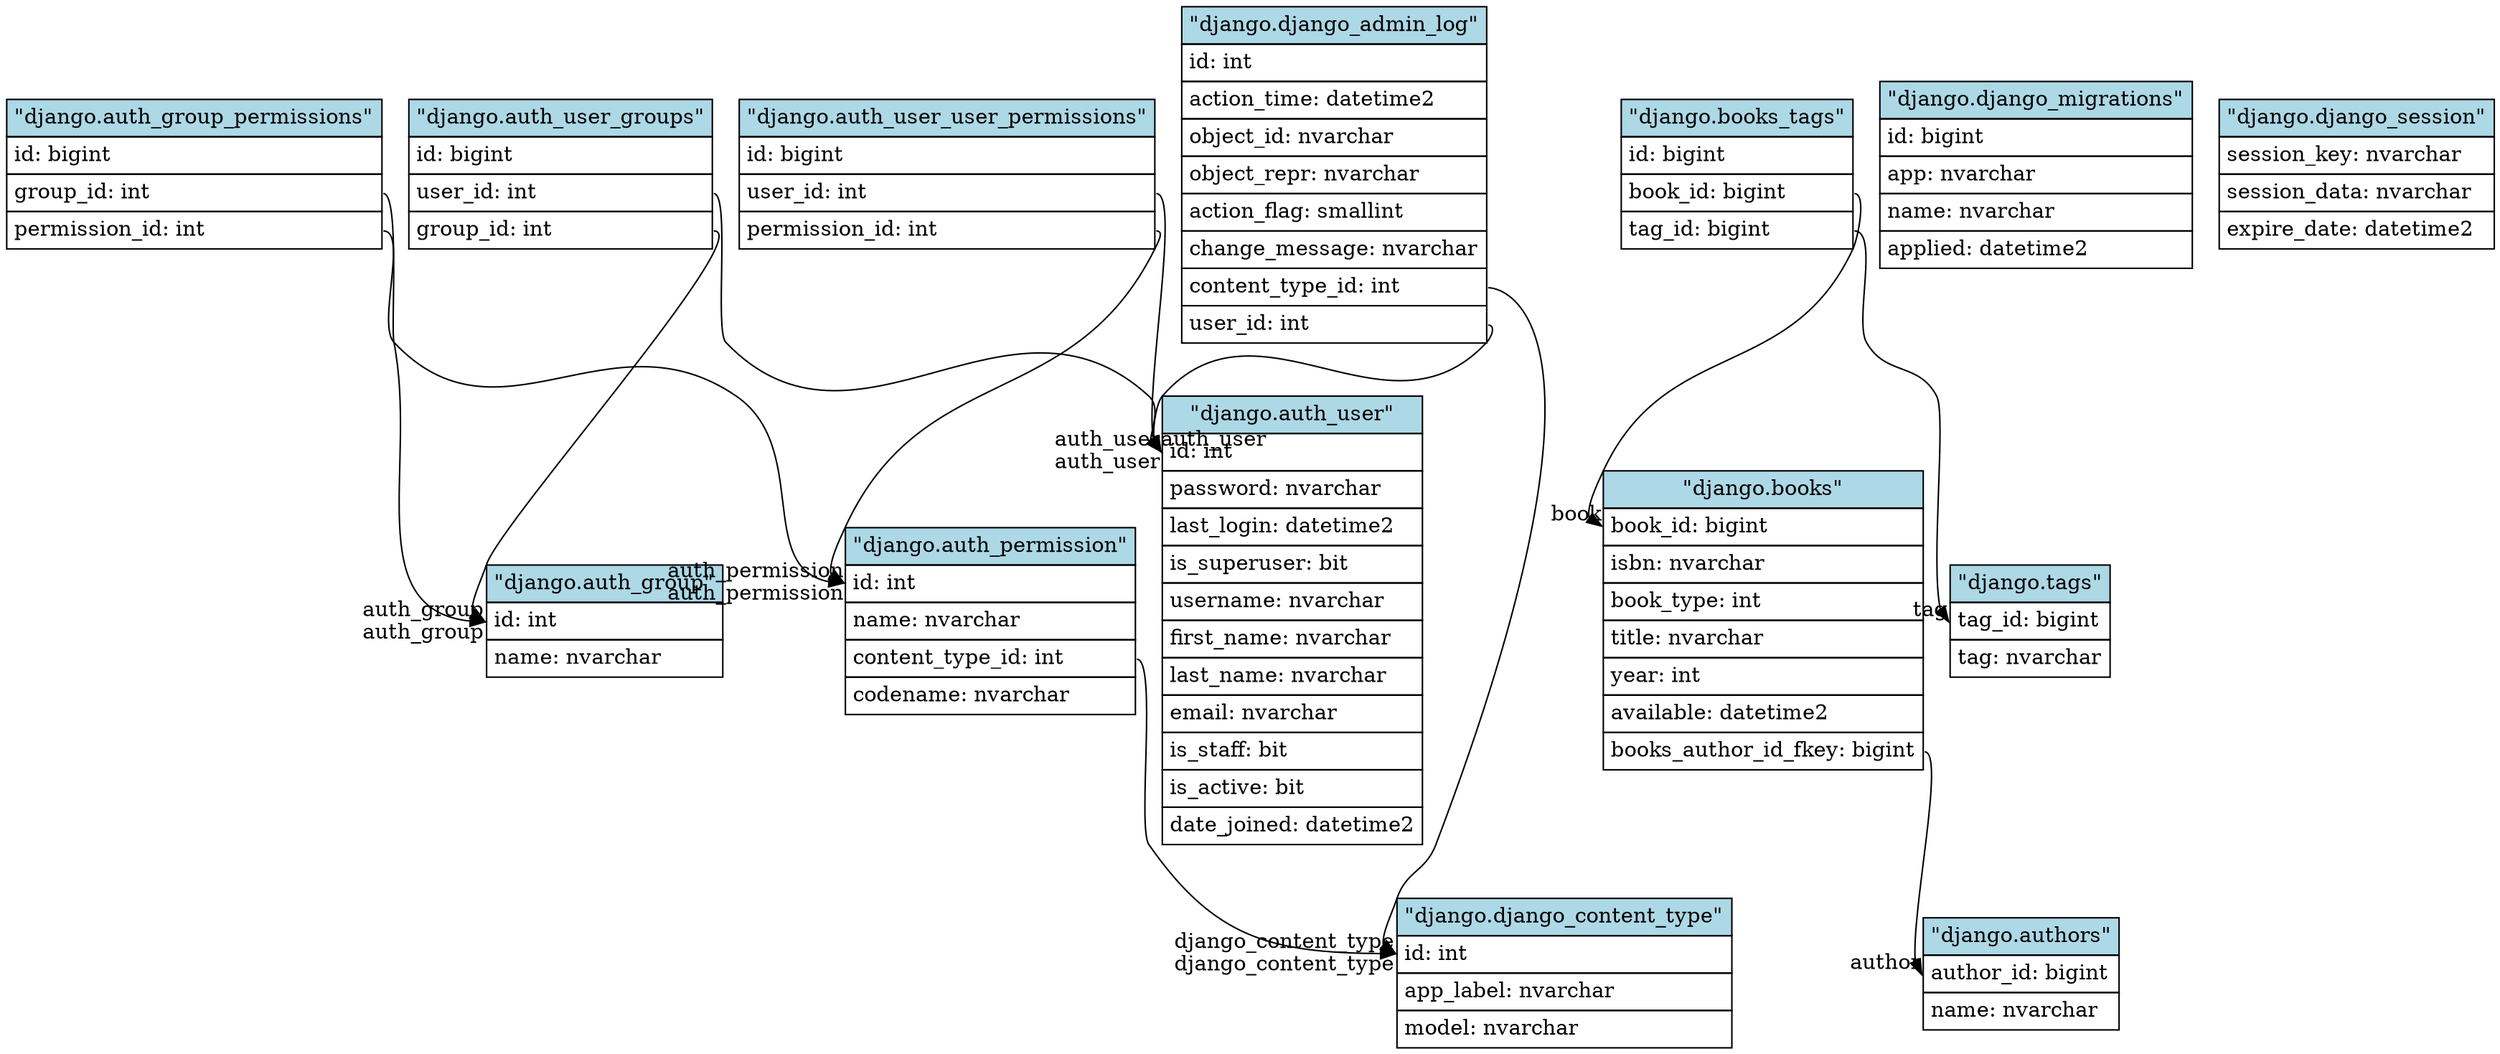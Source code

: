 // Generated by xo for the django schema.
digraph django {
	// Defaults
	node [shape=none
	 margin=0]
	
	// Nodes (tables)
	"django.auth_group" [ label=<
		<table border="0" cellborder="1" cellspacing="0" cellpadding="4">
		<tr><td bgcolor="lightblue">"django.auth_group"</td></tr>
		<tr><td align="left" PORT="id">id: int</td></tr>
		<tr><td align="left" PORT="name">name: nvarchar</td></tr>
		</table>> ]
	
	"django.auth_group_permissions" [ label=<
		<table border="0" cellborder="1" cellspacing="0" cellpadding="4">
		<tr><td bgcolor="lightblue">"django.auth_group_permissions"</td></tr>
		<tr><td align="left" PORT="id">id: bigint</td></tr>
		<tr><td align="left" PORT="group_id">group_id: int</td></tr>
		<tr><td align="left" PORT="permission_id">permission_id: int</td></tr>
		</table>> ]
	
	"django.auth_permission" [ label=<
		<table border="0" cellborder="1" cellspacing="0" cellpadding="4">
		<tr><td bgcolor="lightblue">"django.auth_permission"</td></tr>
		<tr><td align="left" PORT="id">id: int</td></tr>
		<tr><td align="left" PORT="name">name: nvarchar</td></tr>
		<tr><td align="left" PORT="content_type_id">content_type_id: int</td></tr>
		<tr><td align="left" PORT="codename">codename: nvarchar</td></tr>
		</table>> ]
	
	"django.auth_user" [ label=<
		<table border="0" cellborder="1" cellspacing="0" cellpadding="4">
		<tr><td bgcolor="lightblue">"django.auth_user"</td></tr>
		<tr><td align="left" PORT="id">id: int</td></tr>
		<tr><td align="left" PORT="password">password: nvarchar</td></tr>
		<tr><td align="left" PORT="last_login">last_login: datetime2</td></tr>
		<tr><td align="left" PORT="is_superuser">is_superuser: bit</td></tr>
		<tr><td align="left" PORT="username">username: nvarchar</td></tr>
		<tr><td align="left" PORT="first_name">first_name: nvarchar</td></tr>
		<tr><td align="left" PORT="last_name">last_name: nvarchar</td></tr>
		<tr><td align="left" PORT="email">email: nvarchar</td></tr>
		<tr><td align="left" PORT="is_staff">is_staff: bit</td></tr>
		<tr><td align="left" PORT="is_active">is_active: bit</td></tr>
		<tr><td align="left" PORT="date_joined">date_joined: datetime2</td></tr>
		</table>> ]
	
	"django.auth_user_groups" [ label=<
		<table border="0" cellborder="1" cellspacing="0" cellpadding="4">
		<tr><td bgcolor="lightblue">"django.auth_user_groups"</td></tr>
		<tr><td align="left" PORT="id">id: bigint</td></tr>
		<tr><td align="left" PORT="user_id">user_id: int</td></tr>
		<tr><td align="left" PORT="group_id">group_id: int</td></tr>
		</table>> ]
	
	"django.auth_user_user_permissions" [ label=<
		<table border="0" cellborder="1" cellspacing="0" cellpadding="4">
		<tr><td bgcolor="lightblue">"django.auth_user_user_permissions"</td></tr>
		<tr><td align="left" PORT="id">id: bigint</td></tr>
		<tr><td align="left" PORT="user_id">user_id: int</td></tr>
		<tr><td align="left" PORT="permission_id">permission_id: int</td></tr>
		</table>> ]
	
	"django.authors" [ label=<
		<table border="0" cellborder="1" cellspacing="0" cellpadding="4">
		<tr><td bgcolor="lightblue">"django.authors"</td></tr>
		<tr><td align="left" PORT="author_id">author_id: bigint</td></tr>
		<tr><td align="left" PORT="name">name: nvarchar</td></tr>
		</table>> ]
	
	"django.books" [ label=<
		<table border="0" cellborder="1" cellspacing="0" cellpadding="4">
		<tr><td bgcolor="lightblue">"django.books"</td></tr>
		<tr><td align="left" PORT="book_id">book_id: bigint</td></tr>
		<tr><td align="left" PORT="isbn">isbn: nvarchar</td></tr>
		<tr><td align="left" PORT="book_type">book_type: int</td></tr>
		<tr><td align="left" PORT="title">title: nvarchar</td></tr>
		<tr><td align="left" PORT="year">year: int</td></tr>
		<tr><td align="left" PORT="available">available: datetime2</td></tr>
		<tr><td align="left" PORT="books_author_id_fkey">books_author_id_fkey: bigint</td></tr>
		</table>> ]
	
	"django.books_tags" [ label=<
		<table border="0" cellborder="1" cellspacing="0" cellpadding="4">
		<tr><td bgcolor="lightblue">"django.books_tags"</td></tr>
		<tr><td align="left" PORT="id">id: bigint</td></tr>
		<tr><td align="left" PORT="book_id">book_id: bigint</td></tr>
		<tr><td align="left" PORT="tag_id">tag_id: bigint</td></tr>
		</table>> ]
	
	"django.django_admin_log" [ label=<
		<table border="0" cellborder="1" cellspacing="0" cellpadding="4">
		<tr><td bgcolor="lightblue">"django.django_admin_log"</td></tr>
		<tr><td align="left" PORT="id">id: int</td></tr>
		<tr><td align="left" PORT="action_time">action_time: datetime2</td></tr>
		<tr><td align="left" PORT="object_id">object_id: nvarchar</td></tr>
		<tr><td align="left" PORT="object_repr">object_repr: nvarchar</td></tr>
		<tr><td align="left" PORT="action_flag">action_flag: smallint</td></tr>
		<tr><td align="left" PORT="change_message">change_message: nvarchar</td></tr>
		<tr><td align="left" PORT="content_type_id">content_type_id: int</td></tr>
		<tr><td align="left" PORT="user_id">user_id: int</td></tr>
		</table>> ]
	
	"django.django_content_type" [ label=<
		<table border="0" cellborder="1" cellspacing="0" cellpadding="4">
		<tr><td bgcolor="lightblue">"django.django_content_type"</td></tr>
		<tr><td align="left" PORT="id">id: int</td></tr>
		<tr><td align="left" PORT="app_label">app_label: nvarchar</td></tr>
		<tr><td align="left" PORT="model">model: nvarchar</td></tr>
		</table>> ]
	
	"django.django_migrations" [ label=<
		<table border="0" cellborder="1" cellspacing="0" cellpadding="4">
		<tr><td bgcolor="lightblue">"django.django_migrations"</td></tr>
		<tr><td align="left" PORT="id">id: bigint</td></tr>
		<tr><td align="left" PORT="app">app: nvarchar</td></tr>
		<tr><td align="left" PORT="name">name: nvarchar</td></tr>
		<tr><td align="left" PORT="applied">applied: datetime2</td></tr>
		</table>> ]
	
	"django.django_session" [ label=<
		<table border="0" cellborder="1" cellspacing="0" cellpadding="4">
		<tr><td bgcolor="lightblue">"django.django_session"</td></tr>
		<tr><td align="left" PORT="session_key">session_key: nvarchar</td></tr>
		<tr><td align="left" PORT="session_data">session_data: nvarchar</td></tr>
		<tr><td align="left" PORT="expire_date">expire_date: datetime2</td></tr>
		</table>> ]
	
	"django.tags" [ label=<
		<table border="0" cellborder="1" cellspacing="0" cellpadding="4">
		<tr><td bgcolor="lightblue">"django.tags"</td></tr>
		<tr><td align="left" PORT="tag_id">tag_id: bigint</td></tr>
		<tr><td align="left" PORT="tag">tag: nvarchar</td></tr>
		</table>> ]
	
	"django.auth_group_permissions":"group_id":e -> "django.auth_group":"id":w [
		headlabel="auth_group"]
	"django.auth_group_permissions":"permission_id":e -> "django.auth_permission":"id":w [
		headlabel="auth_permission"]
	"django.auth_permission":"content_type_id":e -> "django.django_content_type":"id":w [
		headlabel="django_content_type"]
	"django.auth_user_groups":"group_id":e -> "django.auth_group":"id":w [
		headlabel="auth_group"]
	"django.auth_user_groups":"user_id":e -> "django.auth_user":"id":w [
		headlabel="auth_user"]
	"django.auth_user_user_permissions":"permission_id":e -> "django.auth_permission":"id":w [
		headlabel="auth_permission"]
	"django.auth_user_user_permissions":"user_id":e -> "django.auth_user":"id":w [
		headlabel="auth_user"]
	"django.books":"books_author_id_fkey":e -> "django.authors":"author_id":w [
		headlabel="author"]
	"django.books_tags":"book_id":e -> "django.books":"book_id":w [
		headlabel="book"]
	"django.books_tags":"tag_id":e -> "django.tags":"tag_id":w [
		headlabel="tag"]
	"django.django_admin_log":"content_type_id":e -> "django.django_content_type":"id":w [
		headlabel="django_content_type"]
	"django.django_admin_log":"user_id":e -> "django.auth_user":"id":w [
		headlabel="auth_user"]
}
